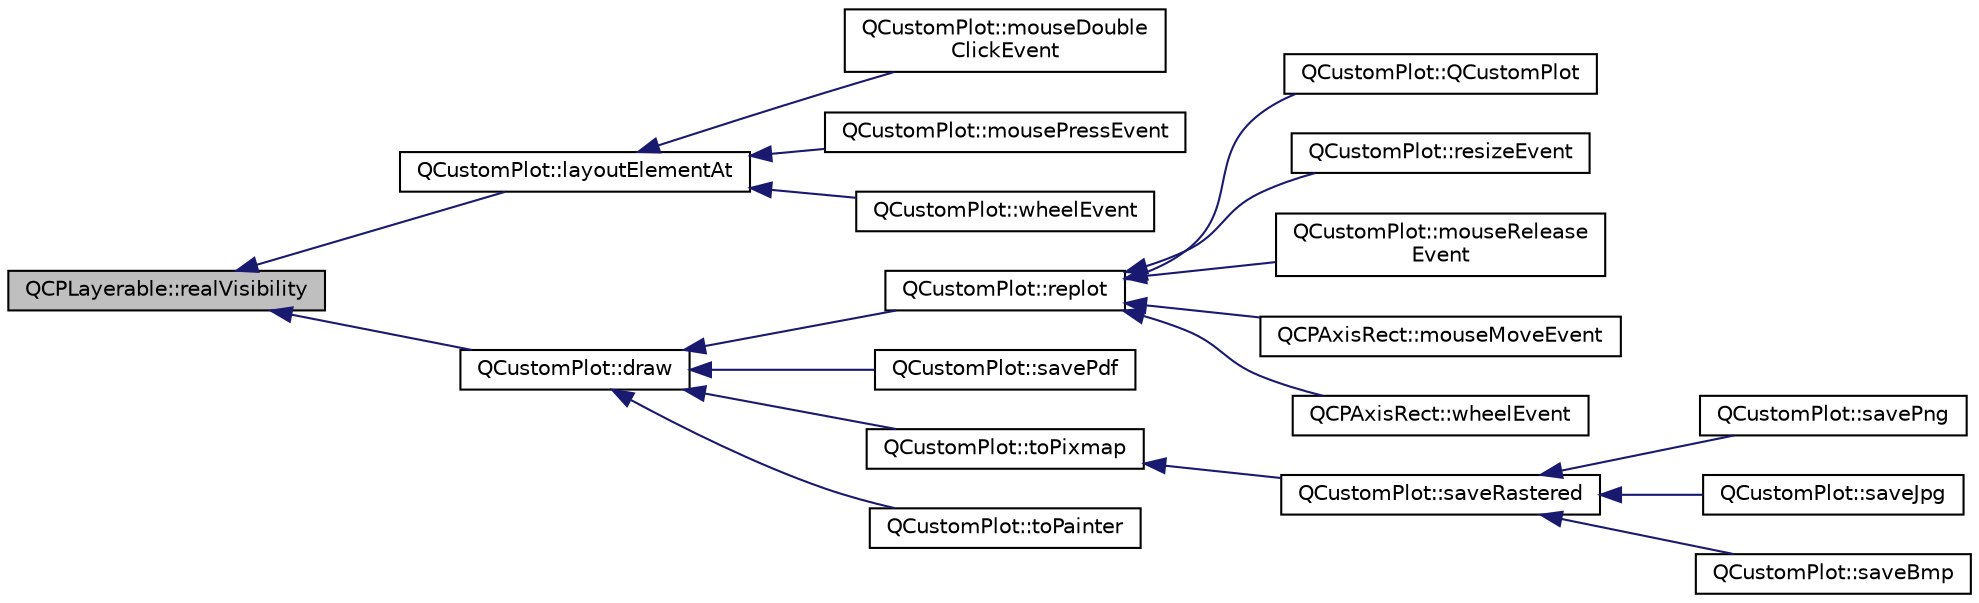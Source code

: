 digraph "QCPLayerable::realVisibility"
{
  edge [fontname="Helvetica",fontsize="10",labelfontname="Helvetica",labelfontsize="10"];
  node [fontname="Helvetica",fontsize="10",shape=record];
  rankdir="LR";
  Node201 [label="QCPLayerable::realVisibility",height=0.2,width=0.4,color="black", fillcolor="grey75", style="filled", fontcolor="black"];
  Node201 -> Node202 [dir="back",color="midnightblue",fontsize="10",style="solid",fontname="Helvetica"];
  Node202 [label="QCustomPlot::layoutElementAt",height=0.2,width=0.4,color="black", fillcolor="white", style="filled",URL="$dd/d9b/class_q_custom_plot.html#afaa1d304e0287d140fd238e90889ef3c"];
  Node202 -> Node203 [dir="back",color="midnightblue",fontsize="10",style="solid",fontname="Helvetica"];
  Node203 [label="QCustomPlot::mouseDouble\lClickEvent",height=0.2,width=0.4,color="black", fillcolor="white", style="filled",URL="$dd/d9b/class_q_custom_plot.html#a77591913a5b543bdc465dd5e08325a49"];
  Node202 -> Node204 [dir="back",color="midnightblue",fontsize="10",style="solid",fontname="Helvetica"];
  Node204 [label="QCustomPlot::mousePressEvent",height=0.2,width=0.4,color="black", fillcolor="white", style="filled",URL="$dd/d9b/class_q_custom_plot.html#abce84fa2c71e47b9295d67e8fce84bb4"];
  Node202 -> Node205 [dir="back",color="midnightblue",fontsize="10",style="solid",fontname="Helvetica"];
  Node205 [label="QCustomPlot::wheelEvent",height=0.2,width=0.4,color="black", fillcolor="white", style="filled",URL="$dd/d9b/class_q_custom_plot.html#a7b8bd7e8d3a1d23a8595e9c6a6b76ef1"];
  Node201 -> Node206 [dir="back",color="midnightblue",fontsize="10",style="solid",fontname="Helvetica"];
  Node206 [label="QCustomPlot::draw",height=0.2,width=0.4,color="black", fillcolor="white", style="filled",URL="$dd/d9b/class_q_custom_plot.html#ad7a7d878bf050f101a43008e7d8fdb52"];
  Node206 -> Node207 [dir="back",color="midnightblue",fontsize="10",style="solid",fontname="Helvetica"];
  Node207 [label="QCustomPlot::replot",height=0.2,width=0.4,color="black", fillcolor="white", style="filled",URL="$dd/d9b/class_q_custom_plot.html#a606fd384b2a637ce2c24899bcbde77d6"];
  Node207 -> Node208 [dir="back",color="midnightblue",fontsize="10",style="solid",fontname="Helvetica"];
  Node208 [label="QCustomPlot::QCustomPlot",height=0.2,width=0.4,color="black", fillcolor="white", style="filled",URL="$dd/d9b/class_q_custom_plot.html#a45b99626558651a6428b83972b0b34b8"];
  Node207 -> Node209 [dir="back",color="midnightblue",fontsize="10",style="solid",fontname="Helvetica"];
  Node209 [label="QCustomPlot::resizeEvent",height=0.2,width=0.4,color="black", fillcolor="white", style="filled",URL="$dd/d9b/class_q_custom_plot.html#a13e05523a40c3f08875df5cde85cf0d9"];
  Node207 -> Node210 [dir="back",color="midnightblue",fontsize="10",style="solid",fontname="Helvetica"];
  Node210 [label="QCustomPlot::mouseRelease\lEvent",height=0.2,width=0.4,color="black", fillcolor="white", style="filled",URL="$dd/d9b/class_q_custom_plot.html#a724e97d2e8c03e68adac5f4b6164a1b3"];
  Node207 -> Node211 [dir="back",color="midnightblue",fontsize="10",style="solid",fontname="Helvetica"];
  Node211 [label="QCPAxisRect::mouseMoveEvent",height=0.2,width=0.4,color="black", fillcolor="white", style="filled",URL="$d8/dad/class_q_c_p_axis_rect.html#a4baf3d5dd69166788f6ceda0ea182c6e"];
  Node207 -> Node212 [dir="back",color="midnightblue",fontsize="10",style="solid",fontname="Helvetica"];
  Node212 [label="QCPAxisRect::wheelEvent",height=0.2,width=0.4,color="black", fillcolor="white", style="filled",URL="$d8/dad/class_q_c_p_axis_rect.html#a5acf41fc30aa68ea263246ecfad85c31"];
  Node206 -> Node213 [dir="back",color="midnightblue",fontsize="10",style="solid",fontname="Helvetica"];
  Node213 [label="QCustomPlot::savePdf",height=0.2,width=0.4,color="black", fillcolor="white", style="filled",URL="$dd/d9b/class_q_custom_plot.html#aaf05c57a72daaeebc9685b670ec57b6d"];
  Node206 -> Node214 [dir="back",color="midnightblue",fontsize="10",style="solid",fontname="Helvetica"];
  Node214 [label="QCustomPlot::toPixmap",height=0.2,width=0.4,color="black", fillcolor="white", style="filled",URL="$dd/d9b/class_q_custom_plot.html#aabb974d71ce96c137dc04eb6eab844fe"];
  Node214 -> Node215 [dir="back",color="midnightblue",fontsize="10",style="solid",fontname="Helvetica"];
  Node215 [label="QCustomPlot::saveRastered",height=0.2,width=0.4,color="black", fillcolor="white", style="filled",URL="$dd/d9b/class_q_custom_plot.html#ab528b84cf92baabe29b1d0ef2f77c93e"];
  Node215 -> Node216 [dir="back",color="midnightblue",fontsize="10",style="solid",fontname="Helvetica"];
  Node216 [label="QCustomPlot::savePng",height=0.2,width=0.4,color="black", fillcolor="white", style="filled",URL="$dd/d9b/class_q_custom_plot.html#a7636261aff1f6d25c9da749ece3fc8b8"];
  Node215 -> Node217 [dir="back",color="midnightblue",fontsize="10",style="solid",fontname="Helvetica"];
  Node217 [label="QCustomPlot::saveJpg",height=0.2,width=0.4,color="black", fillcolor="white", style="filled",URL="$dd/d9b/class_q_custom_plot.html#a490c722092d1771e8ce4a7a73dfd84ab"];
  Node215 -> Node218 [dir="back",color="midnightblue",fontsize="10",style="solid",fontname="Helvetica"];
  Node218 [label="QCustomPlot::saveBmp",height=0.2,width=0.4,color="black", fillcolor="white", style="filled",URL="$dd/d9b/class_q_custom_plot.html#a6629d9e8e6da4bf18055ee0257fdce9a"];
  Node206 -> Node219 [dir="back",color="midnightblue",fontsize="10",style="solid",fontname="Helvetica"];
  Node219 [label="QCustomPlot::toPainter",height=0.2,width=0.4,color="black", fillcolor="white", style="filled",URL="$dd/d9b/class_q_custom_plot.html#a1be68d5c0f1e086d6374d1340a193fb9"];
}
